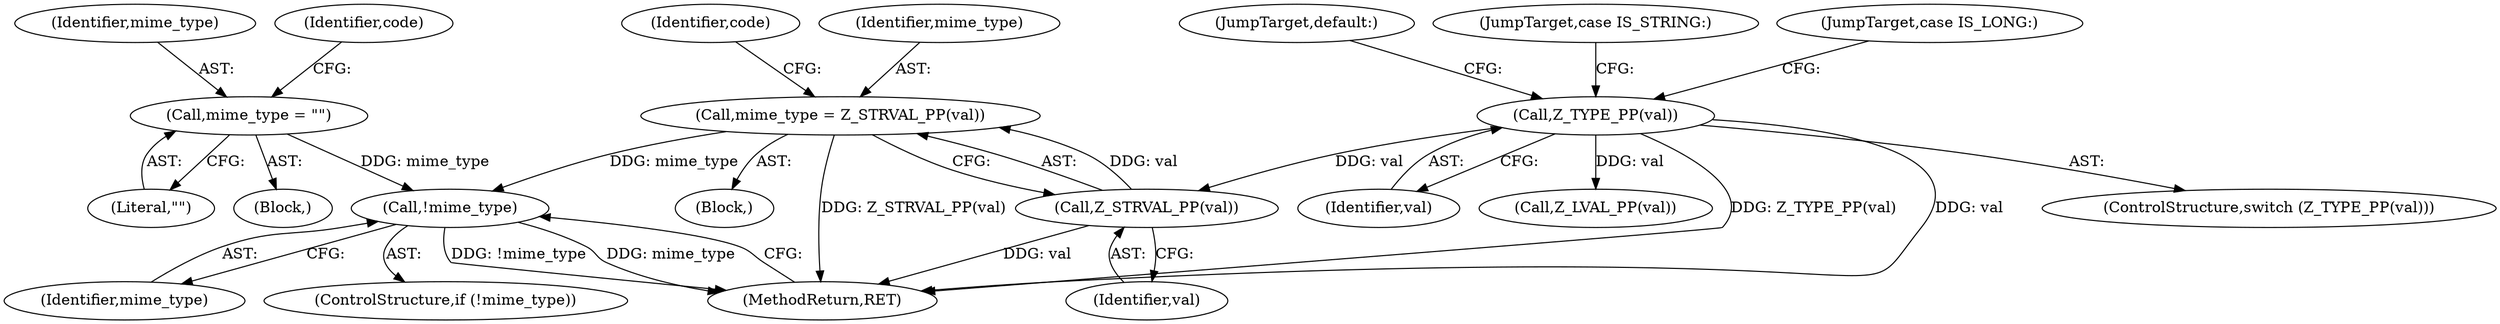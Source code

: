 digraph "0_php_bf58162ddf970f63502837f366930e44d6a992cf@pointer" {
"1001027" [label="(Call,!mime_type)"];
"1001014" [label="(Call,mime_type = Z_STRVAL_PP(val))"];
"1001016" [label="(Call,Z_STRVAL_PP(val))"];
"1000985" [label="(Call,Z_TYPE_PP(val))"];
"1001000" [label="(Call,mime_type = \"\")"];
"1001027" [label="(Call,!mime_type)"];
"1001015" [label="(Identifier,mime_type)"];
"1001004" [label="(Identifier,code)"];
"1001030" [label="(MethodReturn,RET)"];
"1000988" [label="(JumpTarget,case IS_LONG:)"];
"1001028" [label="(Identifier,mime_type)"];
"1001026" [label="(ControlStructure,if (!mime_type))"];
"1000985" [label="(Call,Z_TYPE_PP(val))"];
"1001022" [label="(JumpTarget,default:)"];
"1001002" [label="(Literal,\"\")"];
"1000984" [label="(ControlStructure,switch (Z_TYPE_PP(val)))"];
"1001000" [label="(Call,mime_type = \"\")"];
"1001019" [label="(Identifier,code)"];
"1001001" [label="(Identifier,mime_type)"];
"1000999" [label="(Block,)"];
"1001013" [label="(JumpTarget,case IS_STRING:)"];
"1000986" [label="(Identifier,val)"];
"1000987" [label="(Block,)"];
"1001016" [label="(Call,Z_STRVAL_PP(val))"];
"1001017" [label="(Identifier,val)"];
"1000992" [label="(Call,Z_LVAL_PP(val))"];
"1001014" [label="(Call,mime_type = Z_STRVAL_PP(val))"];
"1001027" -> "1001026"  [label="AST: "];
"1001027" -> "1001028"  [label="CFG: "];
"1001028" -> "1001027"  [label="AST: "];
"1001030" -> "1001027"  [label="CFG: "];
"1001027" -> "1001030"  [label="DDG: !mime_type"];
"1001027" -> "1001030"  [label="DDG: mime_type"];
"1001014" -> "1001027"  [label="DDG: mime_type"];
"1001000" -> "1001027"  [label="DDG: mime_type"];
"1001014" -> "1000987"  [label="AST: "];
"1001014" -> "1001016"  [label="CFG: "];
"1001015" -> "1001014"  [label="AST: "];
"1001016" -> "1001014"  [label="AST: "];
"1001019" -> "1001014"  [label="CFG: "];
"1001014" -> "1001030"  [label="DDG: Z_STRVAL_PP(val)"];
"1001016" -> "1001014"  [label="DDG: val"];
"1001016" -> "1001017"  [label="CFG: "];
"1001017" -> "1001016"  [label="AST: "];
"1001016" -> "1001030"  [label="DDG: val"];
"1000985" -> "1001016"  [label="DDG: val"];
"1000985" -> "1000984"  [label="AST: "];
"1000985" -> "1000986"  [label="CFG: "];
"1000986" -> "1000985"  [label="AST: "];
"1000988" -> "1000985"  [label="CFG: "];
"1001013" -> "1000985"  [label="CFG: "];
"1001022" -> "1000985"  [label="CFG: "];
"1000985" -> "1001030"  [label="DDG: val"];
"1000985" -> "1001030"  [label="DDG: Z_TYPE_PP(val)"];
"1000985" -> "1000992"  [label="DDG: val"];
"1001000" -> "1000999"  [label="AST: "];
"1001000" -> "1001002"  [label="CFG: "];
"1001001" -> "1001000"  [label="AST: "];
"1001002" -> "1001000"  [label="AST: "];
"1001004" -> "1001000"  [label="CFG: "];
}
